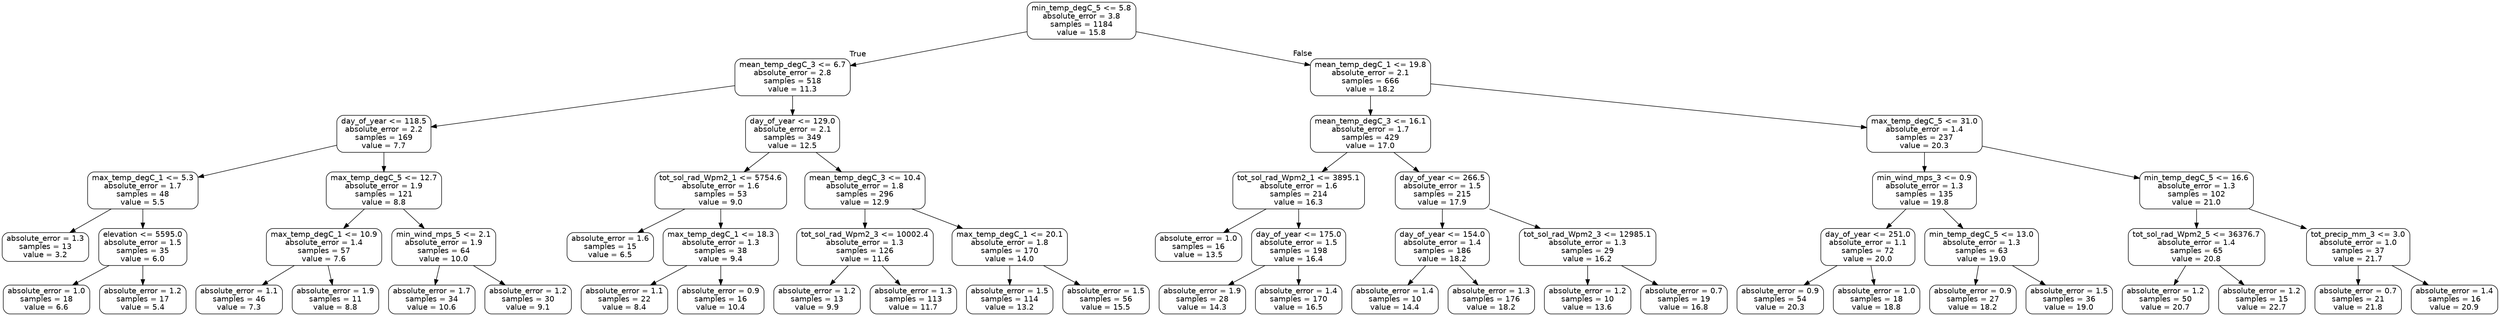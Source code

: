 digraph Tree {
node [shape=box, style="rounded", color="black", fontname="helvetica"] ;
edge [fontname="helvetica"] ;
0 [label="min_temp_degC_5 <= 5.8\nabsolute_error = 3.8\nsamples = 1184\nvalue = 15.8"] ;
1 [label="mean_temp_degC_3 <= 6.7\nabsolute_error = 2.8\nsamples = 518\nvalue = 11.3"] ;
0 -> 1 [labeldistance=2.5, labelangle=45, headlabel="True"] ;
2 [label="day_of_year <= 118.5\nabsolute_error = 2.2\nsamples = 169\nvalue = 7.7"] ;
1 -> 2 ;
3 [label="max_temp_degC_1 <= 5.3\nabsolute_error = 1.7\nsamples = 48\nvalue = 5.5"] ;
2 -> 3 ;
4 [label="absolute_error = 1.3\nsamples = 13\nvalue = 3.2"] ;
3 -> 4 ;
5 [label="elevation <= 5595.0\nabsolute_error = 1.5\nsamples = 35\nvalue = 6.0"] ;
3 -> 5 ;
6 [label="absolute_error = 1.0\nsamples = 18\nvalue = 6.6"] ;
5 -> 6 ;
7 [label="absolute_error = 1.2\nsamples = 17\nvalue = 5.4"] ;
5 -> 7 ;
8 [label="max_temp_degC_5 <= 12.7\nabsolute_error = 1.9\nsamples = 121\nvalue = 8.8"] ;
2 -> 8 ;
9 [label="max_temp_degC_1 <= 10.9\nabsolute_error = 1.4\nsamples = 57\nvalue = 7.6"] ;
8 -> 9 ;
10 [label="absolute_error = 1.1\nsamples = 46\nvalue = 7.3"] ;
9 -> 10 ;
11 [label="absolute_error = 1.9\nsamples = 11\nvalue = 8.8"] ;
9 -> 11 ;
12 [label="min_wind_mps_5 <= 2.1\nabsolute_error = 1.9\nsamples = 64\nvalue = 10.0"] ;
8 -> 12 ;
13 [label="absolute_error = 1.7\nsamples = 34\nvalue = 10.6"] ;
12 -> 13 ;
14 [label="absolute_error = 1.2\nsamples = 30\nvalue = 9.1"] ;
12 -> 14 ;
15 [label="day_of_year <= 129.0\nabsolute_error = 2.1\nsamples = 349\nvalue = 12.5"] ;
1 -> 15 ;
16 [label="tot_sol_rad_Wpm2_1 <= 5754.6\nabsolute_error = 1.6\nsamples = 53\nvalue = 9.0"] ;
15 -> 16 ;
17 [label="absolute_error = 1.6\nsamples = 15\nvalue = 6.5"] ;
16 -> 17 ;
18 [label="max_temp_degC_1 <= 18.3\nabsolute_error = 1.3\nsamples = 38\nvalue = 9.4"] ;
16 -> 18 ;
19 [label="absolute_error = 1.1\nsamples = 22\nvalue = 8.4"] ;
18 -> 19 ;
20 [label="absolute_error = 0.9\nsamples = 16\nvalue = 10.4"] ;
18 -> 20 ;
21 [label="mean_temp_degC_3 <= 10.4\nabsolute_error = 1.8\nsamples = 296\nvalue = 12.9"] ;
15 -> 21 ;
22 [label="tot_sol_rad_Wpm2_3 <= 10002.4\nabsolute_error = 1.3\nsamples = 126\nvalue = 11.6"] ;
21 -> 22 ;
23 [label="absolute_error = 1.2\nsamples = 13\nvalue = 9.9"] ;
22 -> 23 ;
24 [label="absolute_error = 1.3\nsamples = 113\nvalue = 11.7"] ;
22 -> 24 ;
25 [label="max_temp_degC_1 <= 20.1\nabsolute_error = 1.8\nsamples = 170\nvalue = 14.0"] ;
21 -> 25 ;
26 [label="absolute_error = 1.5\nsamples = 114\nvalue = 13.2"] ;
25 -> 26 ;
27 [label="absolute_error = 1.5\nsamples = 56\nvalue = 15.5"] ;
25 -> 27 ;
28 [label="mean_temp_degC_1 <= 19.8\nabsolute_error = 2.1\nsamples = 666\nvalue = 18.2"] ;
0 -> 28 [labeldistance=2.5, labelangle=-45, headlabel="False"] ;
29 [label="mean_temp_degC_3 <= 16.1\nabsolute_error = 1.7\nsamples = 429\nvalue = 17.0"] ;
28 -> 29 ;
30 [label="tot_sol_rad_Wpm2_1 <= 3895.1\nabsolute_error = 1.6\nsamples = 214\nvalue = 16.3"] ;
29 -> 30 ;
31 [label="absolute_error = 1.0\nsamples = 16\nvalue = 13.5"] ;
30 -> 31 ;
32 [label="day_of_year <= 175.0\nabsolute_error = 1.5\nsamples = 198\nvalue = 16.4"] ;
30 -> 32 ;
33 [label="absolute_error = 1.9\nsamples = 28\nvalue = 14.3"] ;
32 -> 33 ;
34 [label="absolute_error = 1.4\nsamples = 170\nvalue = 16.5"] ;
32 -> 34 ;
35 [label="day_of_year <= 266.5\nabsolute_error = 1.5\nsamples = 215\nvalue = 17.9"] ;
29 -> 35 ;
36 [label="day_of_year <= 154.0\nabsolute_error = 1.4\nsamples = 186\nvalue = 18.2"] ;
35 -> 36 ;
37 [label="absolute_error = 1.4\nsamples = 10\nvalue = 14.4"] ;
36 -> 37 ;
38 [label="absolute_error = 1.3\nsamples = 176\nvalue = 18.2"] ;
36 -> 38 ;
39 [label="tot_sol_rad_Wpm2_3 <= 12985.1\nabsolute_error = 1.3\nsamples = 29\nvalue = 16.2"] ;
35 -> 39 ;
40 [label="absolute_error = 1.2\nsamples = 10\nvalue = 13.6"] ;
39 -> 40 ;
41 [label="absolute_error = 0.7\nsamples = 19\nvalue = 16.8"] ;
39 -> 41 ;
42 [label="max_temp_degC_5 <= 31.0\nabsolute_error = 1.4\nsamples = 237\nvalue = 20.3"] ;
28 -> 42 ;
43 [label="min_wind_mps_3 <= 0.9\nabsolute_error = 1.3\nsamples = 135\nvalue = 19.8"] ;
42 -> 43 ;
44 [label="day_of_year <= 251.0\nabsolute_error = 1.1\nsamples = 72\nvalue = 20.0"] ;
43 -> 44 ;
45 [label="absolute_error = 0.9\nsamples = 54\nvalue = 20.3"] ;
44 -> 45 ;
46 [label="absolute_error = 1.0\nsamples = 18\nvalue = 18.8"] ;
44 -> 46 ;
47 [label="min_temp_degC_5 <= 13.0\nabsolute_error = 1.3\nsamples = 63\nvalue = 19.0"] ;
43 -> 47 ;
48 [label="absolute_error = 0.9\nsamples = 27\nvalue = 18.2"] ;
47 -> 48 ;
49 [label="absolute_error = 1.5\nsamples = 36\nvalue = 19.0"] ;
47 -> 49 ;
50 [label="min_temp_degC_5 <= 16.6\nabsolute_error = 1.3\nsamples = 102\nvalue = 21.0"] ;
42 -> 50 ;
51 [label="tot_sol_rad_Wpm2_5 <= 36376.7\nabsolute_error = 1.4\nsamples = 65\nvalue = 20.8"] ;
50 -> 51 ;
52 [label="absolute_error = 1.2\nsamples = 50\nvalue = 20.7"] ;
51 -> 52 ;
53 [label="absolute_error = 1.2\nsamples = 15\nvalue = 22.7"] ;
51 -> 53 ;
54 [label="tot_precip_mm_3 <= 3.0\nabsolute_error = 1.0\nsamples = 37\nvalue = 21.7"] ;
50 -> 54 ;
55 [label="absolute_error = 0.7\nsamples = 21\nvalue = 21.8"] ;
54 -> 55 ;
56 [label="absolute_error = 1.4\nsamples = 16\nvalue = 20.9"] ;
54 -> 56 ;
}